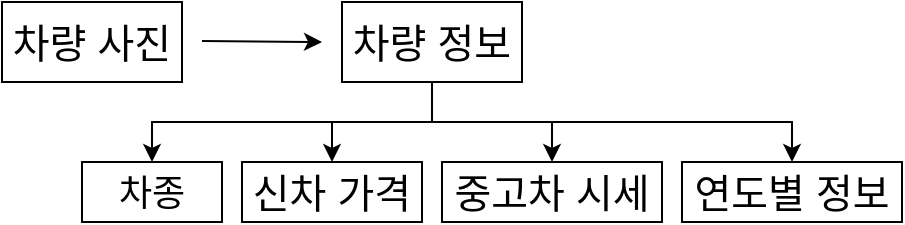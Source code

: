 <mxfile version="18.1.3" type="github">
  <diagram id="UJW8BsHhRWXL99hhLTpa" name="Page-1">
    <mxGraphModel dx="1422" dy="793" grid="1" gridSize="10" guides="1" tooltips="1" connect="1" arrows="1" fold="1" page="1" pageScale="1" pageWidth="827" pageHeight="1169" math="0" shadow="0">
      <root>
        <mxCell id="0" />
        <mxCell id="1" parent="0" />
        <mxCell id="v_4ja1SLJQCJ3pnGhc9A-1" value="&lt;font style=&quot;font-size: 20px;&quot;&gt;차량 사진&lt;/font&gt;" style="rounded=0;whiteSpace=wrap;html=1;" vertex="1" parent="1">
          <mxGeometry x="130" y="100" width="90" height="40" as="geometry" />
        </mxCell>
        <mxCell id="v_4ja1SLJQCJ3pnGhc9A-20" style="edgeStyle=orthogonalEdgeStyle;rounded=0;orthogonalLoop=1;jettySize=auto;html=1;exitX=0.5;exitY=1;exitDx=0;exitDy=0;entryX=0.5;entryY=0;entryDx=0;entryDy=0;fontSize=18;" edge="1" parent="1" source="v_4ja1SLJQCJ3pnGhc9A-2" target="v_4ja1SLJQCJ3pnGhc9A-10">
          <mxGeometry relative="1" as="geometry" />
        </mxCell>
        <mxCell id="v_4ja1SLJQCJ3pnGhc9A-21" style="edgeStyle=orthogonalEdgeStyle;rounded=0;orthogonalLoop=1;jettySize=auto;html=1;exitX=0.5;exitY=1;exitDx=0;exitDy=0;entryX=0.5;entryY=0;entryDx=0;entryDy=0;fontSize=18;" edge="1" parent="1" source="v_4ja1SLJQCJ3pnGhc9A-2" target="v_4ja1SLJQCJ3pnGhc9A-12">
          <mxGeometry relative="1" as="geometry" />
        </mxCell>
        <mxCell id="v_4ja1SLJQCJ3pnGhc9A-22" style="edgeStyle=orthogonalEdgeStyle;rounded=0;orthogonalLoop=1;jettySize=auto;html=1;exitX=0.5;exitY=1;exitDx=0;exitDy=0;entryX=0.5;entryY=0;entryDx=0;entryDy=0;fontSize=18;" edge="1" parent="1" source="v_4ja1SLJQCJ3pnGhc9A-2" target="v_4ja1SLJQCJ3pnGhc9A-13">
          <mxGeometry relative="1" as="geometry" />
        </mxCell>
        <mxCell id="v_4ja1SLJQCJ3pnGhc9A-23" style="edgeStyle=orthogonalEdgeStyle;rounded=0;orthogonalLoop=1;jettySize=auto;html=1;exitX=0.5;exitY=1;exitDx=0;exitDy=0;entryX=0.5;entryY=0;entryDx=0;entryDy=0;fontSize=18;" edge="1" parent="1" source="v_4ja1SLJQCJ3pnGhc9A-2" target="v_4ja1SLJQCJ3pnGhc9A-14">
          <mxGeometry relative="1" as="geometry" />
        </mxCell>
        <mxCell id="v_4ja1SLJQCJ3pnGhc9A-2" value="차량 정보" style="rounded=0;whiteSpace=wrap;html=1;fontSize=20;" vertex="1" parent="1">
          <mxGeometry x="300" y="100" width="90" height="40" as="geometry" />
        </mxCell>
        <mxCell id="v_4ja1SLJQCJ3pnGhc9A-3" value="" style="endArrow=classic;html=1;rounded=0;fontSize=20;" edge="1" parent="1">
          <mxGeometry width="50" height="50" relative="1" as="geometry">
            <mxPoint x="230" y="119.5" as="sourcePoint" />
            <mxPoint x="290" y="120" as="targetPoint" />
          </mxGeometry>
        </mxCell>
        <mxCell id="v_4ja1SLJQCJ3pnGhc9A-10" value="&lt;font style=&quot;font-size: 18px;&quot;&gt;차종&lt;/font&gt;" style="rounded=0;whiteSpace=wrap;html=1;fontSize=20;" vertex="1" parent="1">
          <mxGeometry x="170" y="180" width="70" height="30" as="geometry" />
        </mxCell>
        <mxCell id="v_4ja1SLJQCJ3pnGhc9A-12" value="신차 가격" style="rounded=0;whiteSpace=wrap;html=1;fontSize=20;" vertex="1" parent="1">
          <mxGeometry x="250" y="180" width="90" height="30" as="geometry" />
        </mxCell>
        <mxCell id="v_4ja1SLJQCJ3pnGhc9A-13" value="중고차 시세" style="rounded=0;whiteSpace=wrap;html=1;fontSize=20;" vertex="1" parent="1">
          <mxGeometry x="350" y="180" width="110" height="30" as="geometry" />
        </mxCell>
        <mxCell id="v_4ja1SLJQCJ3pnGhc9A-14" value="연도별 정보" style="rounded=0;whiteSpace=wrap;html=1;fontSize=20;" vertex="1" parent="1">
          <mxGeometry x="470" y="180" width="110" height="30" as="geometry" />
        </mxCell>
      </root>
    </mxGraphModel>
  </diagram>
</mxfile>
